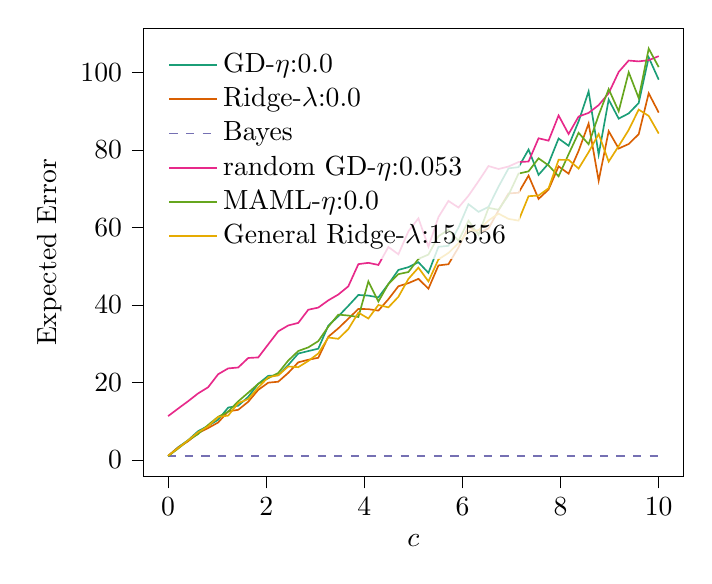 % This file was created with tikzplotlib v0.10.1.
\begin{tikzpicture}

\definecolor{chocolate217952}{RGB}{217,95,2}
\definecolor{darkcyan27158119}{RGB}{27,158,119}
\definecolor{darkgray176}{RGB}{176,176,176}
\definecolor{deeppink23141138}{RGB}{231,41,138}
\definecolor{lightslategray117112179}{RGB}{117,112,179}
\definecolor{olivedrab10216630}{RGB}{102,166,30}
\definecolor{orange2301712}{RGB}{230,171,2}

\begin{axis}[
legend cell align={left},
legend style={
  fill opacity=0.8,
  draw opacity=1,
  text opacity=1,
  at={(0.03,0.97)},
  anchor=north west,
  draw=none
},
tick align=outside,
tick pos=left,
x grid style={darkgray176},
xlabel={\(\displaystyle c\)},
xmin=-0.5, xmax=10.5,
xtick style={color=black},
y grid style={darkgray176},
ylabel={Expected Error},
ymin=-4.258, ymax=111.423,
ytick style={color=black}
]
\addplot [semithick, darkcyan27158119]
table {%
0 1.0
0.204 3.3
0.408 5.126
0.612 7.46
0.816 8.83
1.02 10.412
1.224 13.534
1.429 14.026
1.633 16.307
1.837 19.666
2.041 21.722
2.245 21.882
2.449 24.543
2.653 27.485
2.857 28.122
3.061 28.735
3.265 34.681
3.469 37.092
3.673 39.782
3.878 42.593
4.082 42.433
4.286 41.962
4.49 45.401
4.694 49.053
4.898 49.771
5.102 51.039
5.306 48.301
5.51 55.026
5.714 55.275
5.918 59.956
6.122 66.026
6.327 64.041
6.531 65.315
6.735 70.552
6.939 75.266
7.143 75.577
7.347 80.121
7.551 73.594
7.755 76.521
7.959 82.961
8.163 81.097
8.367 87.393
8.571 95.128
8.776 78.807
8.98 93.011
9.184 88.094
9.388 89.44
9.592 92.116
9.796 103.884
10 98.147
};
\addlegendentry{GD-$\eta$:0.0}
\addplot [semithick, chocolate217952]
table {%
0 1.102
0.204 3.205
0.408 4.861
0.612 6.971
0.816 8.264
1.02 9.693
1.224 12.557
1.429 12.966
1.633 15.039
1.837 18.103
2.041 19.966
2.245 20.214
2.449 22.498
2.653 25.221
2.857 25.874
3.061 26.386
3.265 31.813
3.469 33.986
3.673 36.462
3.878 38.998
4.082 38.931
4.286 38.558
4.49 41.503
4.694 44.846
4.898 45.648
5.102 46.754
5.306 44.218
5.51 50.216
5.714 50.528
5.918 54.843
6.122 60.272
6.327 58.558
6.531 59.763
6.735 64.442
6.939 68.806
7.143 68.965
7.347 73.393
7.551 67.38
7.755 69.805
7.959 75.778
8.163 73.889
8.367 79.766
8.571 86.833
8.776 72.067
8.98 84.857
9.184 80.38
9.388 81.545
9.592 84.081
9.796 94.641
10 89.659
};
\addlegendentry{Ridge-$\lambda$:0.0}
\addplot [semithick, lightslategray117112179, dashed]
table {%
0 1.0
0.204 1.0
0.408 1.0
0.612 1.0
0.816 1.0
1.02 1.0
1.224 1.0
1.429 1.0
1.633 1.0
1.837 1.0
2.041 1.0
2.245 1.0
2.449 1.0
2.653 1.0
2.857 1.0
3.061 1.0
3.265 1.0
3.469 1.0
3.673 1.0
3.878 1.0
4.082 1.0
4.286 1.0
4.49 1.0
4.694 1.0
4.898 1.0
5.102 1.0
5.306 1.0
5.51 1.0
5.714 1.0
5.918 1.0
6.122 1.0
6.327 1.0
6.531 1.0
6.735 1.0
6.939 1.0
7.143 1.0
7.347 1.0
7.551 1.0
7.755 1.0
7.959 1.0
8.163 1.0
8.367 1.0
8.571 1.0
8.776 1.0
8.98 1.0
9.184 1.0
9.388 1.0
9.592 1.0
9.796 1.0
10 1.0
};
\addlegendentry{Bayes}
\addplot [semithick, deeppink23141138]
table {%
0 11.342
0.204 13.284
0.408 15.184
0.612 17.201
0.816 18.79
1.02 22.147
1.224 23.646
1.429 23.883
1.633 26.336
1.837 26.476
2.041 29.865
2.245 33.219
2.449 34.728
2.653 35.391
2.857 38.789
3.061 39.341
3.265 41.202
3.469 42.714
3.673 44.824
3.878 50.552
4.082 50.887
4.286 50.342
4.49 54.976
4.694 53.09
4.898 59.035
5.102 62.366
5.306 55.062
5.51 62.683
5.714 66.864
5.918 65.153
6.122 68.195
6.327 71.949
6.531 75.861
6.735 75.094
6.939 75.735
7.143 76.902
7.347 77.028
7.551 83.025
7.755 82.409
7.959 88.907
8.163 84.122
8.367 88.632
8.571 89.572
8.776 91.588
8.98 94.642
9.184 100.14
9.388 103.083
9.592 102.868
9.796 103.171
10 104.214
};
\addlegendentry{random GD-$\eta$:0.053}
\addplot [semithick, olivedrab10216630]
table {%
0 1.01
0.204 2.964
0.408 5.051
0.612 6.711
0.816 9.07
1.02 11.161
1.224 12.472
1.429 15.157
1.633 17.378
1.837 19.67
2.041 21.108
2.245 22.474
2.449 25.677
2.653 28.138
2.857 29.072
3.061 30.685
3.265 34.409
3.469 37.524
3.673 37.287
3.878 36.915
4.082 46.099
4.286 40.897
4.49 45.436
4.694 47.967
4.898 48.518
5.102 51.892
5.306 53.022
5.51 57.765
5.714 59.394
5.918 56.582
6.122 61.763
6.327 58.107
6.531 65.075
6.735 64.573
6.939 68.391
7.143 73.921
7.347 74.491
7.551 77.852
7.755 76.016
7.959 73.218
8.163 78.901
8.367 84.439
8.571 81.485
8.776 89.005
8.98 95.725
9.184 89.995
9.388 100.066
9.592 93.405
9.796 106.165
10 101.389
};
\addlegendentry{MAML-$\eta$:0.0}
\addplot [semithick, orange2301712]
table {%
0 1.092
0.204 3.098
0.408 5.082
0.612 7.185
0.816 8.693
1.02 11.135
1.224 11.463
1.429 14.698
1.633 15.738
1.837 18.705
2.041 21.384
2.245 21.862
2.449 24.146
2.653 23.964
2.857 25.564
3.061 27.495
3.265 31.624
3.469 31.279
3.673 33.783
3.878 38.039
4.082 36.519
4.286 40.016
4.49 39.396
4.694 42.122
4.898 46.73
5.102 49.646
5.306 46.092
5.51 51.78
5.714 53.433
5.918 55.943
6.122 59.063
6.327 59.324
6.531 61.821
6.735 63.581
6.939 62.225
7.143 61.781
7.347 68.078
7.551 68.253
7.755 70.131
7.959 77.465
8.163 77.461
8.367 75.213
8.571 79.43
8.776 84.132
8.98 77.004
9.184 81.011
9.388 85.169
9.592 90.429
9.796 88.795
10 84.245
};
\addlegendentry{General Ridge-$\lambda$:15.556}
\end{axis}

\end{tikzpicture}
